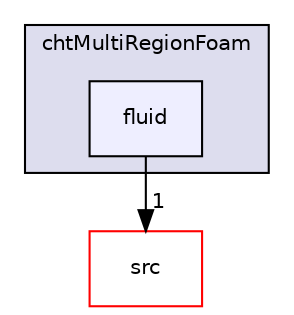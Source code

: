 digraph "applications/solvers/heatTransfer/chtMultiRegionFoam/fluid" {
  bgcolor=transparent;
  compound=true
  node [ fontsize="10", fontname="Helvetica"];
  edge [ labelfontsize="10", labelfontname="Helvetica"];
  subgraph clusterdir_b757d9b58d85b680e78ff2fbfc645379 {
    graph [ bgcolor="#ddddee", pencolor="black", label="chtMultiRegionFoam" fontname="Helvetica", fontsize="10", URL="dir_b757d9b58d85b680e78ff2fbfc645379.html"]
  dir_f38701d3d3d3380a573c164d57b67c0d [shape=box, label="fluid", style="filled", fillcolor="#eeeeff", pencolor="black", URL="dir_f38701d3d3d3380a573c164d57b67c0d.html"];
  }
  dir_68267d1309a1af8e8297ef4c3efbcdba [shape=box label="src" color="red" URL="dir_68267d1309a1af8e8297ef4c3efbcdba.html"];
  dir_f38701d3d3d3380a573c164d57b67c0d->dir_68267d1309a1af8e8297ef4c3efbcdba [headlabel="1", labeldistance=1.5 headhref="dir_000041_000736.html"];
}

